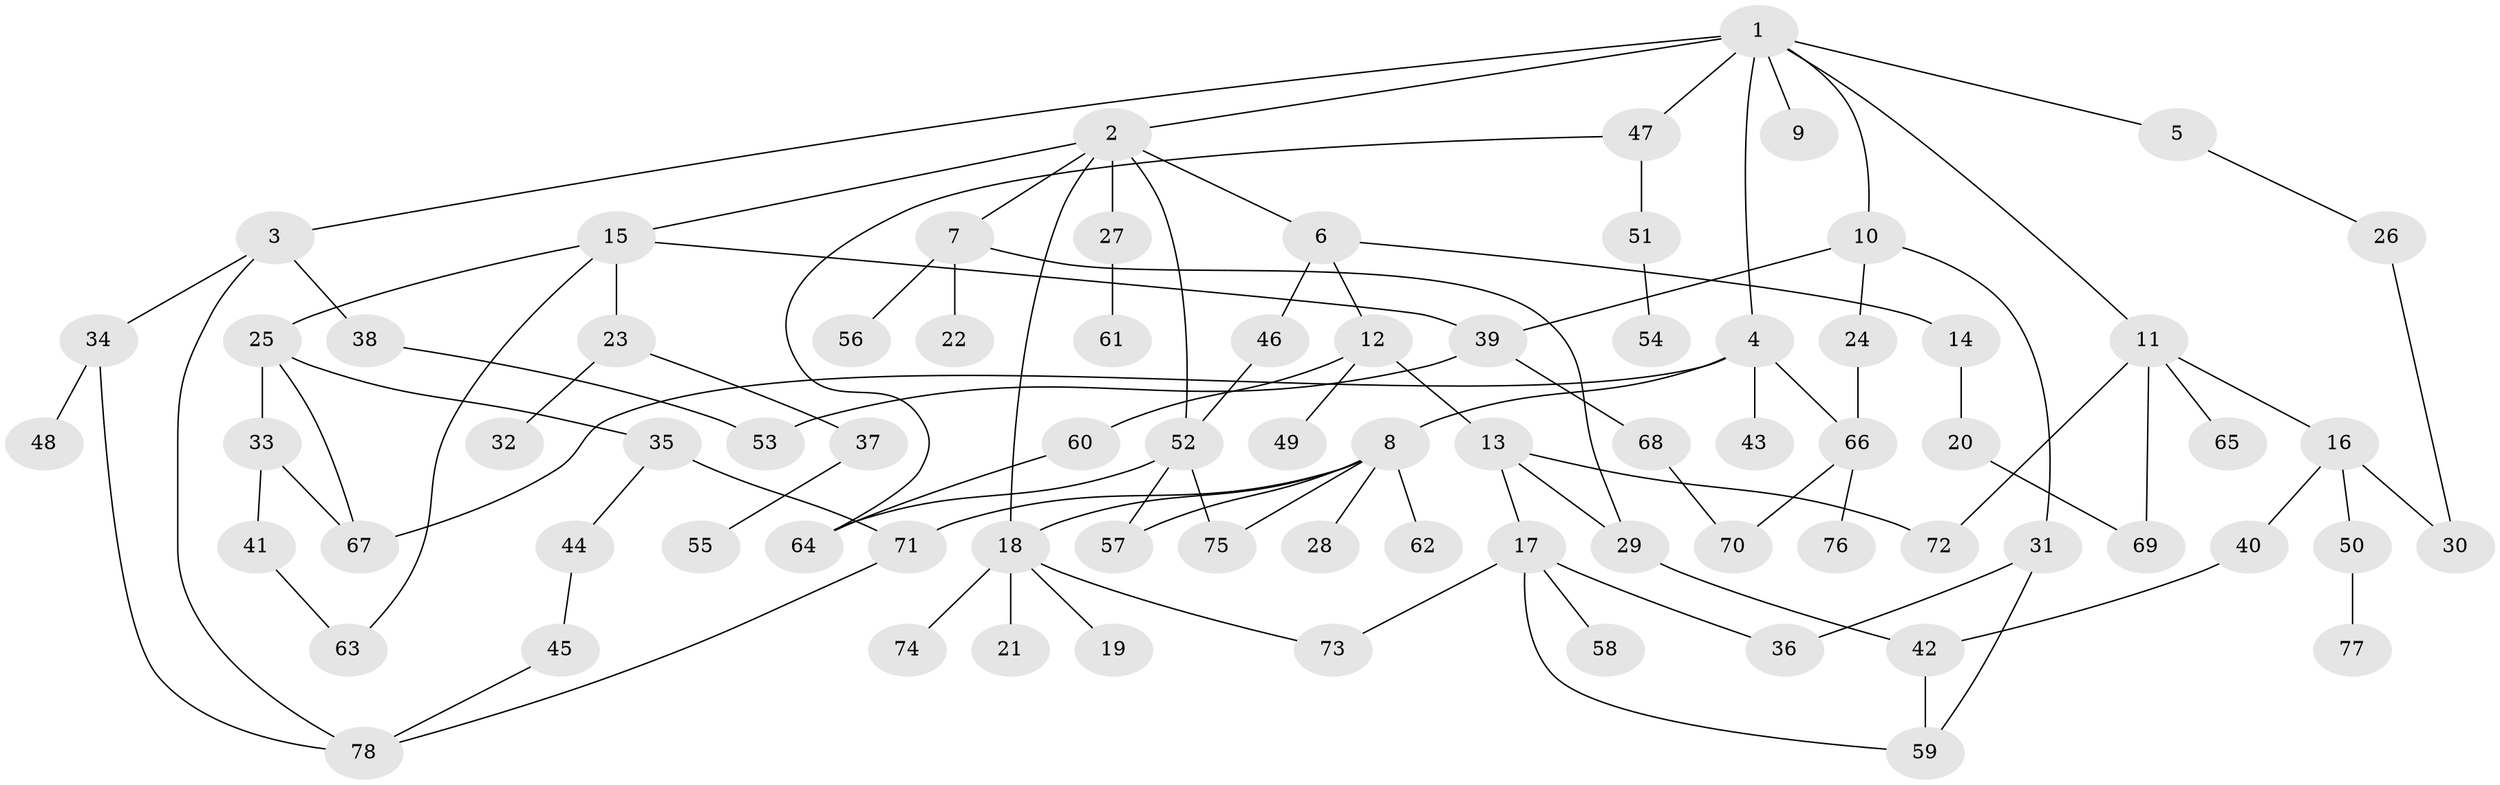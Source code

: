 // coarse degree distribution, {1: 0.7391304347826086, 4: 0.043478260869565216, 2: 0.08695652173913043, 5: 0.08695652173913043, 15: 0.043478260869565216}
// Generated by graph-tools (version 1.1) at 2025/45/03/04/25 21:45:37]
// undirected, 78 vertices, 103 edges
graph export_dot {
graph [start="1"]
  node [color=gray90,style=filled];
  1;
  2;
  3;
  4;
  5;
  6;
  7;
  8;
  9;
  10;
  11;
  12;
  13;
  14;
  15;
  16;
  17;
  18;
  19;
  20;
  21;
  22;
  23;
  24;
  25;
  26;
  27;
  28;
  29;
  30;
  31;
  32;
  33;
  34;
  35;
  36;
  37;
  38;
  39;
  40;
  41;
  42;
  43;
  44;
  45;
  46;
  47;
  48;
  49;
  50;
  51;
  52;
  53;
  54;
  55;
  56;
  57;
  58;
  59;
  60;
  61;
  62;
  63;
  64;
  65;
  66;
  67;
  68;
  69;
  70;
  71;
  72;
  73;
  74;
  75;
  76;
  77;
  78;
  1 -- 2;
  1 -- 3;
  1 -- 4;
  1 -- 5;
  1 -- 9;
  1 -- 10;
  1 -- 11;
  1 -- 47;
  2 -- 6;
  2 -- 7;
  2 -- 15;
  2 -- 27;
  2 -- 52;
  2 -- 18;
  3 -- 34;
  3 -- 38;
  3 -- 78;
  4 -- 8;
  4 -- 43;
  4 -- 67;
  4 -- 66;
  5 -- 26;
  6 -- 12;
  6 -- 14;
  6 -- 46;
  7 -- 22;
  7 -- 56;
  7 -- 29;
  8 -- 18;
  8 -- 28;
  8 -- 57;
  8 -- 62;
  8 -- 71;
  8 -- 75;
  10 -- 24;
  10 -- 31;
  10 -- 39;
  11 -- 16;
  11 -- 65;
  11 -- 69;
  11 -- 72;
  12 -- 13;
  12 -- 49;
  12 -- 60;
  13 -- 17;
  13 -- 29;
  13 -- 72;
  14 -- 20;
  15 -- 23;
  15 -- 25;
  15 -- 63;
  15 -- 39;
  16 -- 40;
  16 -- 50;
  16 -- 30;
  17 -- 58;
  17 -- 59;
  17 -- 73;
  17 -- 36;
  18 -- 19;
  18 -- 21;
  18 -- 74;
  18 -- 73;
  20 -- 69;
  23 -- 32;
  23 -- 37;
  24 -- 66;
  25 -- 33;
  25 -- 35;
  25 -- 67;
  26 -- 30;
  27 -- 61;
  29 -- 42;
  31 -- 36;
  31 -- 59;
  33 -- 41;
  33 -- 67;
  34 -- 48;
  34 -- 78;
  35 -- 44;
  35 -- 71;
  37 -- 55;
  38 -- 53;
  39 -- 68;
  39 -- 53;
  40 -- 42;
  41 -- 63;
  42 -- 59;
  44 -- 45;
  45 -- 78;
  46 -- 52;
  47 -- 51;
  47 -- 64;
  50 -- 77;
  51 -- 54;
  52 -- 75;
  52 -- 64;
  52 -- 57;
  60 -- 64;
  66 -- 76;
  66 -- 70;
  68 -- 70;
  71 -- 78;
}
